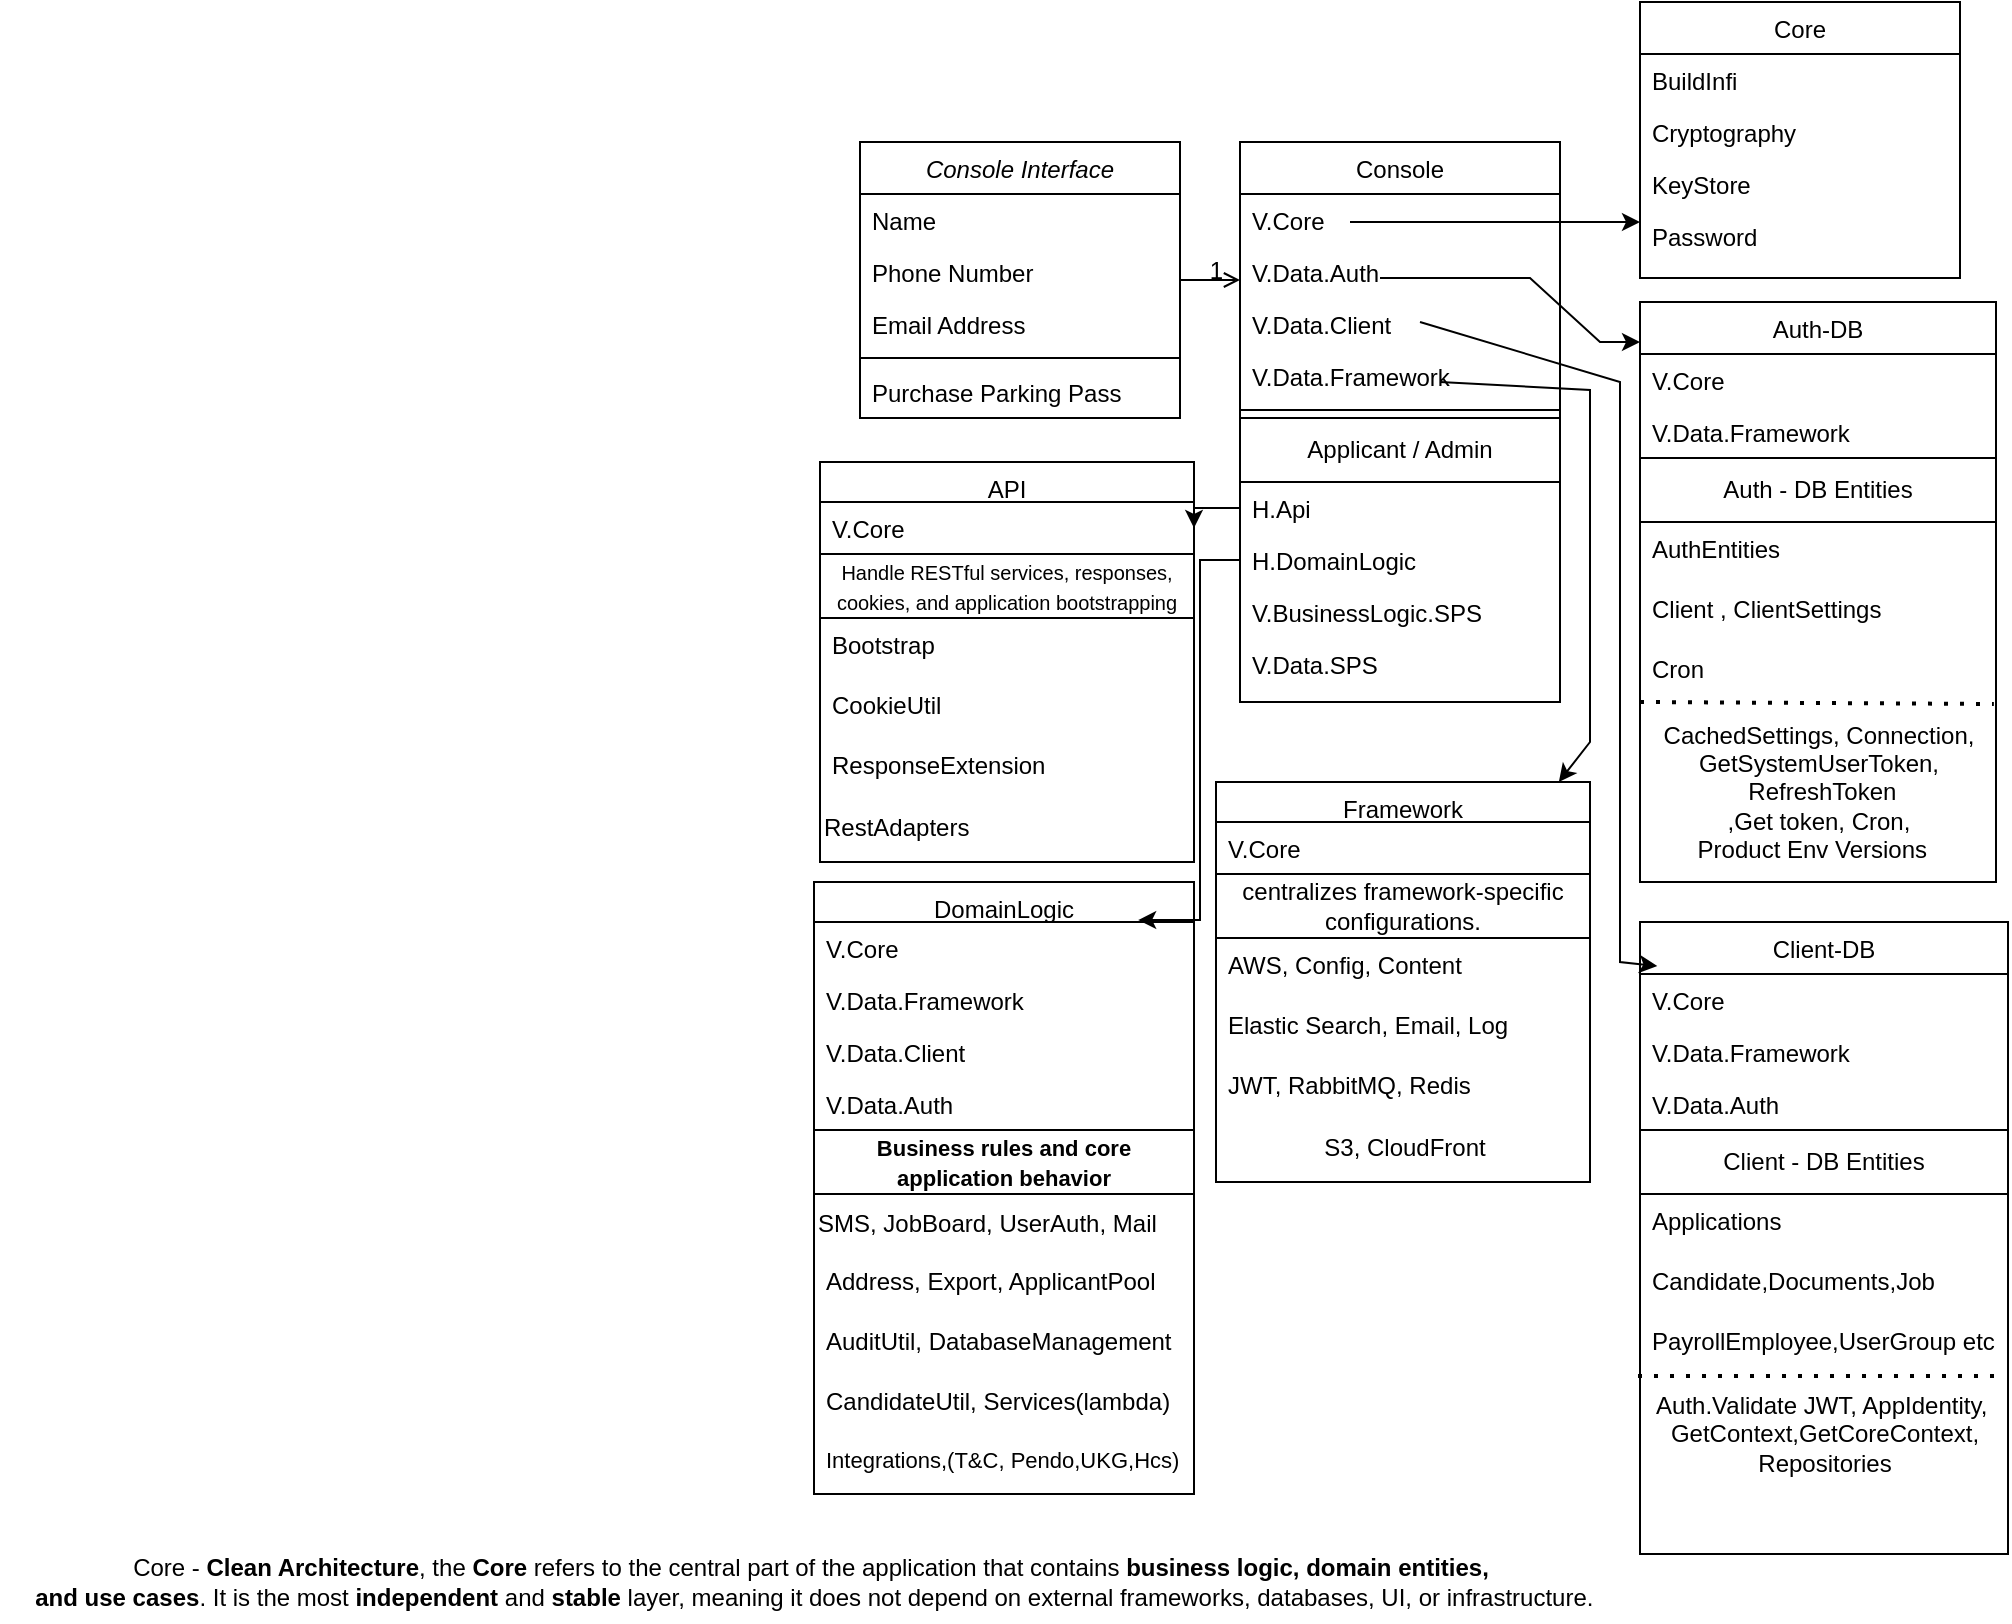 <mxfile version="26.0.10">
  <diagram id="C5RBs43oDa-KdzZeNtuy" name="Page-1">
    <mxGraphModel dx="1299" dy="805" grid="1" gridSize="10" guides="1" tooltips="1" connect="1" arrows="1" fold="1" page="1" pageScale="1" pageWidth="827" pageHeight="1169" math="0" shadow="0">
      <root>
        <mxCell id="WIyWlLk6GJQsqaUBKTNV-0" />
        <mxCell id="WIyWlLk6GJQsqaUBKTNV-1" parent="WIyWlLk6GJQsqaUBKTNV-0" />
        <mxCell id="zkfFHV4jXpPFQw0GAbJ--0" value="Console Interface" style="swimlane;fontStyle=2;align=center;verticalAlign=top;childLayout=stackLayout;horizontal=1;startSize=26;horizontalStack=0;resizeParent=1;resizeLast=0;collapsible=1;marginBottom=0;rounded=0;shadow=0;strokeWidth=1;" parent="WIyWlLk6GJQsqaUBKTNV-1" vertex="1">
          <mxGeometry x="220" y="120" width="160" height="138" as="geometry">
            <mxRectangle x="230" y="140" width="160" height="26" as="alternateBounds" />
          </mxGeometry>
        </mxCell>
        <mxCell id="zkfFHV4jXpPFQw0GAbJ--1" value="Name" style="text;align=left;verticalAlign=top;spacingLeft=4;spacingRight=4;overflow=hidden;rotatable=0;points=[[0,0.5],[1,0.5]];portConstraint=eastwest;" parent="zkfFHV4jXpPFQw0GAbJ--0" vertex="1">
          <mxGeometry y="26" width="160" height="26" as="geometry" />
        </mxCell>
        <mxCell id="zkfFHV4jXpPFQw0GAbJ--2" value="Phone Number" style="text;align=left;verticalAlign=top;spacingLeft=4;spacingRight=4;overflow=hidden;rotatable=0;points=[[0,0.5],[1,0.5]];portConstraint=eastwest;rounded=0;shadow=0;html=0;" parent="zkfFHV4jXpPFQw0GAbJ--0" vertex="1">
          <mxGeometry y="52" width="160" height="26" as="geometry" />
        </mxCell>
        <mxCell id="zkfFHV4jXpPFQw0GAbJ--3" value="Email Address" style="text;align=left;verticalAlign=top;spacingLeft=4;spacingRight=4;overflow=hidden;rotatable=0;points=[[0,0.5],[1,0.5]];portConstraint=eastwest;rounded=0;shadow=0;html=0;" parent="zkfFHV4jXpPFQw0GAbJ--0" vertex="1">
          <mxGeometry y="78" width="160" height="26" as="geometry" />
        </mxCell>
        <mxCell id="zkfFHV4jXpPFQw0GAbJ--4" value="" style="line;html=1;strokeWidth=1;align=left;verticalAlign=middle;spacingTop=-1;spacingLeft=3;spacingRight=3;rotatable=0;labelPosition=right;points=[];portConstraint=eastwest;" parent="zkfFHV4jXpPFQw0GAbJ--0" vertex="1">
          <mxGeometry y="104" width="160" height="8" as="geometry" />
        </mxCell>
        <mxCell id="zkfFHV4jXpPFQw0GAbJ--5" value="Purchase Parking Pass" style="text;align=left;verticalAlign=top;spacingLeft=4;spacingRight=4;overflow=hidden;rotatable=0;points=[[0,0.5],[1,0.5]];portConstraint=eastwest;" parent="zkfFHV4jXpPFQw0GAbJ--0" vertex="1">
          <mxGeometry y="112" width="160" height="26" as="geometry" />
        </mxCell>
        <mxCell id="zkfFHV4jXpPFQw0GAbJ--6" value="Core" style="swimlane;fontStyle=0;align=center;verticalAlign=top;childLayout=stackLayout;horizontal=1;startSize=26;horizontalStack=0;resizeParent=1;resizeLast=0;collapsible=1;marginBottom=0;rounded=0;shadow=0;strokeWidth=1;" parent="WIyWlLk6GJQsqaUBKTNV-1" vertex="1">
          <mxGeometry x="610" y="50" width="160" height="138" as="geometry">
            <mxRectangle x="130" y="380" width="160" height="26" as="alternateBounds" />
          </mxGeometry>
        </mxCell>
        <mxCell id="zkfFHV4jXpPFQw0GAbJ--7" value="BuildInfi" style="text;align=left;verticalAlign=top;spacingLeft=4;spacingRight=4;overflow=hidden;rotatable=0;points=[[0,0.5],[1,0.5]];portConstraint=eastwest;" parent="zkfFHV4jXpPFQw0GAbJ--6" vertex="1">
          <mxGeometry y="26" width="160" height="26" as="geometry" />
        </mxCell>
        <mxCell id="zkfFHV4jXpPFQw0GAbJ--8" value="Cryptography&#xa;" style="text;align=left;verticalAlign=top;spacingLeft=4;spacingRight=4;overflow=hidden;rotatable=0;points=[[0,0.5],[1,0.5]];portConstraint=eastwest;rounded=0;shadow=0;html=0;" parent="zkfFHV4jXpPFQw0GAbJ--6" vertex="1">
          <mxGeometry y="52" width="160" height="26" as="geometry" />
        </mxCell>
        <mxCell id="MpHF3CXx0KVB0-BQkt5Q-15" value="KeyStore" style="text;align=left;verticalAlign=top;spacingLeft=4;spacingRight=4;overflow=hidden;rotatable=0;points=[[0,0.5],[1,0.5]];portConstraint=eastwest;rounded=0;shadow=0;html=0;" parent="zkfFHV4jXpPFQw0GAbJ--6" vertex="1">
          <mxGeometry y="78" width="160" height="26" as="geometry" />
        </mxCell>
        <mxCell id="MpHF3CXx0KVB0-BQkt5Q-16" value="Password" style="text;align=left;verticalAlign=top;spacingLeft=4;spacingRight=4;overflow=hidden;rotatable=0;points=[[0,0.5],[1,0.5]];portConstraint=eastwest;rounded=0;shadow=0;html=0;" parent="zkfFHV4jXpPFQw0GAbJ--6" vertex="1">
          <mxGeometry y="104" width="160" height="26" as="geometry" />
        </mxCell>
        <mxCell id="MpHF3CXx0KVB0-BQkt5Q-31" value="" style="endArrow=classic;html=1;rounded=0;entryX=0;entryY=0.069;entryDx=0;entryDy=0;entryPerimeter=0;" parent="zkfFHV4jXpPFQw0GAbJ--6" target="MpHF3CXx0KVB0-BQkt5Q-19" edge="1">
          <mxGeometry width="50" height="50" relative="1" as="geometry">
            <mxPoint x="-130" y="138" as="sourcePoint" />
            <mxPoint x="15" y="138" as="targetPoint" />
            <Array as="points">
              <mxPoint x="-55" y="138" />
              <mxPoint x="-20" y="170" />
            </Array>
          </mxGeometry>
        </mxCell>
        <mxCell id="zkfFHV4jXpPFQw0GAbJ--17" value="Console" style="swimlane;fontStyle=0;align=center;verticalAlign=top;childLayout=stackLayout;horizontal=1;startSize=26;horizontalStack=0;resizeParent=1;resizeLast=0;collapsible=1;marginBottom=0;rounded=0;shadow=0;strokeWidth=1;" parent="WIyWlLk6GJQsqaUBKTNV-1" vertex="1">
          <mxGeometry x="410" y="120" width="160" height="280" as="geometry">
            <mxRectangle x="550" y="140" width="160" height="26" as="alternateBounds" />
          </mxGeometry>
        </mxCell>
        <mxCell id="MpHF3CXx0KVB0-BQkt5Q-17" value="" style="endArrow=classic;html=1;rounded=0;" parent="zkfFHV4jXpPFQw0GAbJ--17" edge="1">
          <mxGeometry width="50" height="50" relative="1" as="geometry">
            <mxPoint x="55" y="40" as="sourcePoint" />
            <mxPoint x="200" y="40" as="targetPoint" />
          </mxGeometry>
        </mxCell>
        <mxCell id="zkfFHV4jXpPFQw0GAbJ--18" value="V.Core" style="text;align=left;verticalAlign=top;spacingLeft=4;spacingRight=4;overflow=hidden;rotatable=0;points=[[0,0.5],[1,0.5]];portConstraint=eastwest;" parent="zkfFHV4jXpPFQw0GAbJ--17" vertex="1">
          <mxGeometry y="26" width="160" height="26" as="geometry" />
        </mxCell>
        <mxCell id="zkfFHV4jXpPFQw0GAbJ--19" value="V.Data.Auth" style="text;align=left;verticalAlign=top;spacingLeft=4;spacingRight=4;overflow=hidden;rotatable=0;points=[[0,0.5],[1,0.5]];portConstraint=eastwest;rounded=0;shadow=0;html=0;" parent="zkfFHV4jXpPFQw0GAbJ--17" vertex="1">
          <mxGeometry y="52" width="160" height="26" as="geometry" />
        </mxCell>
        <mxCell id="zkfFHV4jXpPFQw0GAbJ--20" value="V.Data.Client" style="text;align=left;verticalAlign=top;spacingLeft=4;spacingRight=4;overflow=hidden;rotatable=0;points=[[0,0.5],[1,0.5]];portConstraint=eastwest;rounded=0;shadow=0;html=0;" parent="zkfFHV4jXpPFQw0GAbJ--17" vertex="1">
          <mxGeometry y="78" width="160" height="26" as="geometry" />
        </mxCell>
        <mxCell id="zkfFHV4jXpPFQw0GAbJ--21" value="V.Data.Framework" style="text;align=left;verticalAlign=top;spacingLeft=4;spacingRight=4;overflow=hidden;rotatable=0;points=[[0,0.5],[1,0.5]];portConstraint=eastwest;rounded=0;shadow=0;html=0;" parent="zkfFHV4jXpPFQw0GAbJ--17" vertex="1">
          <mxGeometry y="104" width="160" height="26" as="geometry" />
        </mxCell>
        <mxCell id="G8dZxTRwJFfFwZ6E2qrU-12" value="" style="endArrow=classic;html=1;rounded=0;" edge="1" parent="zkfFHV4jXpPFQw0GAbJ--17" target="G8dZxTRwJFfFwZ6E2qrU-1">
          <mxGeometry width="50" height="50" relative="1" as="geometry">
            <mxPoint x="100" y="120" as="sourcePoint" />
            <mxPoint x="180" y="340" as="targetPoint" />
            <Array as="points">
              <mxPoint x="175" y="124" />
              <mxPoint x="175" y="300" />
            </Array>
          </mxGeometry>
        </mxCell>
        <mxCell id="zkfFHV4jXpPFQw0GAbJ--23" value="" style="line;html=1;strokeWidth=1;align=left;verticalAlign=middle;spacingTop=-1;spacingLeft=3;spacingRight=3;rotatable=0;labelPosition=right;points=[];portConstraint=eastwest;" parent="zkfFHV4jXpPFQw0GAbJ--17" vertex="1">
          <mxGeometry y="130" width="160" height="8" as="geometry" />
        </mxCell>
        <mxCell id="MpHF3CXx0KVB0-BQkt5Q-7" value="Applicant / Admin" style="rounded=0;whiteSpace=wrap;html=1;" parent="zkfFHV4jXpPFQw0GAbJ--17" vertex="1">
          <mxGeometry y="138" width="160" height="32" as="geometry" />
        </mxCell>
        <mxCell id="MpHF3CXx0KVB0-BQkt5Q-8" value="H.Api" style="text;align=left;verticalAlign=top;spacingLeft=4;spacingRight=4;overflow=hidden;rotatable=0;points=[[0,0.5],[1,0.5]];portConstraint=eastwest;rounded=0;shadow=0;html=0;" parent="zkfFHV4jXpPFQw0GAbJ--17" vertex="1">
          <mxGeometry y="170" width="160" height="26" as="geometry" />
        </mxCell>
        <mxCell id="MpHF3CXx0KVB0-BQkt5Q-9" value="H.DomainLogic" style="text;align=left;verticalAlign=top;spacingLeft=4;spacingRight=4;overflow=hidden;rotatable=0;points=[[0,0.5],[1,0.5]];portConstraint=eastwest;rounded=0;shadow=0;html=0;" parent="zkfFHV4jXpPFQw0GAbJ--17" vertex="1">
          <mxGeometry y="196" width="160" height="26" as="geometry" />
        </mxCell>
        <mxCell id="MpHF3CXx0KVB0-BQkt5Q-10" value="V.BusinessLogic.SPS" style="text;align=left;verticalAlign=top;spacingLeft=4;spacingRight=4;overflow=hidden;rotatable=0;points=[[0,0.5],[1,0.5]];portConstraint=eastwest;" parent="zkfFHV4jXpPFQw0GAbJ--17" vertex="1">
          <mxGeometry y="222" width="160" height="26" as="geometry" />
        </mxCell>
        <mxCell id="MpHF3CXx0KVB0-BQkt5Q-11" value="V.Data.SPS" style="text;align=left;verticalAlign=top;spacingLeft=4;spacingRight=4;overflow=hidden;rotatable=0;points=[[0,0.5],[1,0.5]];portConstraint=eastwest;" parent="zkfFHV4jXpPFQw0GAbJ--17" vertex="1">
          <mxGeometry y="248" width="160" height="26" as="geometry" />
        </mxCell>
        <mxCell id="zkfFHV4jXpPFQw0GAbJ--26" value="" style="endArrow=open;shadow=0;strokeWidth=1;rounded=0;curved=0;endFill=1;edgeStyle=elbowEdgeStyle;elbow=vertical;" parent="WIyWlLk6GJQsqaUBKTNV-1" source="zkfFHV4jXpPFQw0GAbJ--0" target="zkfFHV4jXpPFQw0GAbJ--17" edge="1">
          <mxGeometry x="0.5" y="41" relative="1" as="geometry">
            <mxPoint x="380" y="192" as="sourcePoint" />
            <mxPoint x="540" y="192" as="targetPoint" />
            <mxPoint x="-40" y="32" as="offset" />
          </mxGeometry>
        </mxCell>
        <mxCell id="zkfFHV4jXpPFQw0GAbJ--28" value="1" style="resizable=0;align=right;verticalAlign=bottom;labelBackgroundColor=none;fontSize=12;" parent="zkfFHV4jXpPFQw0GAbJ--26" connectable="0" vertex="1">
          <mxGeometry x="1" relative="1" as="geometry">
            <mxPoint x="-7" y="4" as="offset" />
          </mxGeometry>
        </mxCell>
        <mxCell id="MpHF3CXx0KVB0-BQkt5Q-14" value="Core -&amp;nbsp;&lt;strong&gt;Clean Architecture&lt;/strong&gt;, the &lt;strong&gt;Core&lt;/strong&gt; refers to the central part of the application that contains &lt;strong&gt;business logic, domain entities,&lt;/strong&gt;&lt;div&gt;&lt;strong&gt;&amp;nbsp;and use cases&lt;/strong&gt;. It is the most &lt;strong&gt;independent&lt;/strong&gt; and &lt;strong&gt;stable&lt;/strong&gt; layer, meaning it does not depend on external frameworks, databases, UI, or infrastructure.&lt;/div&gt;" style="text;html=1;align=center;verticalAlign=middle;resizable=0;points=[];autosize=1;strokeColor=none;fillColor=none;" parent="WIyWlLk6GJQsqaUBKTNV-1" vertex="1">
          <mxGeometry x="-210" y="820" width="810" height="40" as="geometry" />
        </mxCell>
        <mxCell id="MpHF3CXx0KVB0-BQkt5Q-19" value="Auth-DB" style="swimlane;fontStyle=0;align=center;verticalAlign=top;childLayout=stackLayout;horizontal=1;startSize=26;horizontalStack=0;resizeParent=1;resizeLast=0;collapsible=1;marginBottom=0;rounded=0;shadow=0;strokeWidth=1;" parent="WIyWlLk6GJQsqaUBKTNV-1" vertex="1">
          <mxGeometry x="610" y="200" width="178" height="290" as="geometry">
            <mxRectangle x="130" y="380" width="160" height="26" as="alternateBounds" />
          </mxGeometry>
        </mxCell>
        <mxCell id="MpHF3CXx0KVB0-BQkt5Q-20" value="V.Core" style="text;align=left;verticalAlign=top;spacingLeft=4;spacingRight=4;overflow=hidden;rotatable=0;points=[[0,0.5],[1,0.5]];portConstraint=eastwest;" parent="MpHF3CXx0KVB0-BQkt5Q-19" vertex="1">
          <mxGeometry y="26" width="178" height="26" as="geometry" />
        </mxCell>
        <mxCell id="MpHF3CXx0KVB0-BQkt5Q-21" value="V.Data.Framework" style="text;align=left;verticalAlign=top;spacingLeft=4;spacingRight=4;overflow=hidden;rotatable=0;points=[[0,0.5],[1,0.5]];portConstraint=eastwest;rounded=0;shadow=0;html=0;" parent="MpHF3CXx0KVB0-BQkt5Q-19" vertex="1">
          <mxGeometry y="52" width="178" height="26" as="geometry" />
        </mxCell>
        <mxCell id="MpHF3CXx0KVB0-BQkt5Q-24" value="&lt;span style=&quot;text-wrap-mode: nowrap;&quot;&gt;Auth - DB Entities&lt;/span&gt;" style="rounded=0;whiteSpace=wrap;html=1;" parent="MpHF3CXx0KVB0-BQkt5Q-19" vertex="1">
          <mxGeometry y="78" width="178" height="32" as="geometry" />
        </mxCell>
        <mxCell id="MpHF3CXx0KVB0-BQkt5Q-25" value="AuthEntities " style="text;align=left;verticalAlign=top;spacingLeft=4;spacingRight=4;overflow=hidden;rotatable=0;points=[[0,0.5],[1,0.5]];portConstraint=eastwest;rounded=0;shadow=0;html=0;" parent="MpHF3CXx0KVB0-BQkt5Q-19" vertex="1">
          <mxGeometry y="110" width="178" height="30" as="geometry" />
        </mxCell>
        <mxCell id="MpHF3CXx0KVB0-BQkt5Q-26" value="Client , ClientSettings" style="text;align=left;verticalAlign=top;spacingLeft=4;spacingRight=4;overflow=hidden;rotatable=0;points=[[0,0.5],[1,0.5]];portConstraint=eastwest;rounded=0;shadow=0;html=0;" parent="MpHF3CXx0KVB0-BQkt5Q-19" vertex="1">
          <mxGeometry y="140" width="178" height="30" as="geometry" />
        </mxCell>
        <mxCell id="MpHF3CXx0KVB0-BQkt5Q-27" value="Cron" style="text;align=left;verticalAlign=top;spacingLeft=4;spacingRight=4;overflow=hidden;rotatable=0;points=[[0,0.5],[1,0.5]];portConstraint=eastwest;rounded=0;shadow=0;html=0;" parent="MpHF3CXx0KVB0-BQkt5Q-19" vertex="1">
          <mxGeometry y="170" width="178" height="30" as="geometry" />
        </mxCell>
        <mxCell id="MpHF3CXx0KVB0-BQkt5Q-28" value="" style="endArrow=none;dashed=1;html=1;dashPattern=1 3;strokeWidth=2;rounded=0;entryX=0.994;entryY=1.033;entryDx=0;entryDy=0;entryPerimeter=0;" parent="MpHF3CXx0KVB0-BQkt5Q-19" target="MpHF3CXx0KVB0-BQkt5Q-27" edge="1">
          <mxGeometry width="50" height="50" relative="1" as="geometry">
            <mxPoint y="200" as="sourcePoint" />
            <mxPoint x="65.217" y="170" as="targetPoint" />
          </mxGeometry>
        </mxCell>
        <mxCell id="MpHF3CXx0KVB0-BQkt5Q-29" value="CachedSettings, Connection,&lt;div&gt;GetSystemUserToken,&lt;/div&gt;&lt;div&gt;&amp;nbsp;RefreshToken&lt;/div&gt;&lt;div&gt;,Get token, Cron,&lt;/div&gt;&lt;div&gt;Product Env Versions&amp;nbsp;&amp;nbsp;&lt;/div&gt;" style="text;html=1;align=center;verticalAlign=middle;resizable=0;points=[];autosize=1;strokeColor=none;fillColor=none;" parent="MpHF3CXx0KVB0-BQkt5Q-19" vertex="1">
          <mxGeometry y="200" width="178" height="90" as="geometry" />
        </mxCell>
        <mxCell id="MpHF3CXx0KVB0-BQkt5Q-41" value="Client-DB" style="swimlane;fontStyle=0;align=center;verticalAlign=top;childLayout=stackLayout;horizontal=1;startSize=26;horizontalStack=0;resizeParent=1;resizeLast=0;collapsible=1;marginBottom=0;rounded=0;shadow=0;strokeWidth=1;" parent="WIyWlLk6GJQsqaUBKTNV-1" vertex="1">
          <mxGeometry x="610" y="510" width="184" height="316" as="geometry">
            <mxRectangle x="130" y="380" width="160" height="26" as="alternateBounds" />
          </mxGeometry>
        </mxCell>
        <mxCell id="MpHF3CXx0KVB0-BQkt5Q-42" value="V.Core" style="text;align=left;verticalAlign=top;spacingLeft=4;spacingRight=4;overflow=hidden;rotatable=0;points=[[0,0.5],[1,0.5]];portConstraint=eastwest;" parent="MpHF3CXx0KVB0-BQkt5Q-41" vertex="1">
          <mxGeometry y="26" width="184" height="26" as="geometry" />
        </mxCell>
        <mxCell id="MpHF3CXx0KVB0-BQkt5Q-43" value="V.Data.Framework" style="text;align=left;verticalAlign=top;spacingLeft=4;spacingRight=4;overflow=hidden;rotatable=0;points=[[0,0.5],[1,0.5]];portConstraint=eastwest;rounded=0;shadow=0;html=0;" parent="MpHF3CXx0KVB0-BQkt5Q-41" vertex="1">
          <mxGeometry y="52" width="184" height="26" as="geometry" />
        </mxCell>
        <mxCell id="MpHF3CXx0KVB0-BQkt5Q-50" value="V.Data.Auth" style="text;align=left;verticalAlign=top;spacingLeft=4;spacingRight=4;overflow=hidden;rotatable=0;points=[[0,0.5],[1,0.5]];portConstraint=eastwest;rounded=0;shadow=0;html=0;" parent="MpHF3CXx0KVB0-BQkt5Q-41" vertex="1">
          <mxGeometry y="78" width="184" height="26" as="geometry" />
        </mxCell>
        <mxCell id="MpHF3CXx0KVB0-BQkt5Q-44" value="&lt;span style=&quot;text-wrap-mode: nowrap;&quot;&gt;Client - DB Entities&lt;/span&gt;" style="rounded=0;whiteSpace=wrap;html=1;" parent="MpHF3CXx0KVB0-BQkt5Q-41" vertex="1">
          <mxGeometry y="104" width="184" height="32" as="geometry" />
        </mxCell>
        <mxCell id="MpHF3CXx0KVB0-BQkt5Q-45" value="Applications" style="text;align=left;verticalAlign=top;spacingLeft=4;spacingRight=4;overflow=hidden;rotatable=0;points=[[0,0.5],[1,0.5]];portConstraint=eastwest;rounded=0;shadow=0;html=0;" parent="MpHF3CXx0KVB0-BQkt5Q-41" vertex="1">
          <mxGeometry y="136" width="184" height="30" as="geometry" />
        </mxCell>
        <mxCell id="MpHF3CXx0KVB0-BQkt5Q-46" value="Candidate,Documents,Job" style="text;align=left;verticalAlign=top;spacingLeft=4;spacingRight=4;overflow=hidden;rotatable=0;points=[[0,0.5],[1,0.5]];portConstraint=eastwest;rounded=0;shadow=0;html=0;" parent="MpHF3CXx0KVB0-BQkt5Q-41" vertex="1">
          <mxGeometry y="166" width="184" height="30" as="geometry" />
        </mxCell>
        <mxCell id="MpHF3CXx0KVB0-BQkt5Q-47" value="PayrollEmployee,UserGroup etc" style="text;align=left;verticalAlign=top;spacingLeft=4;spacingRight=4;overflow=hidden;rotatable=0;points=[[0,0.5],[1,0.5]];portConstraint=eastwest;rounded=0;shadow=0;html=0;" parent="MpHF3CXx0KVB0-BQkt5Q-41" vertex="1">
          <mxGeometry y="196" width="184" height="30" as="geometry" />
        </mxCell>
        <mxCell id="MpHF3CXx0KVB0-BQkt5Q-48" value="" style="endArrow=none;dashed=1;html=1;dashPattern=1 3;strokeWidth=2;rounded=0;entryX=0.994;entryY=1.033;entryDx=0;entryDy=0;entryPerimeter=0;" parent="MpHF3CXx0KVB0-BQkt5Q-41" target="MpHF3CXx0KVB0-BQkt5Q-47" edge="1">
          <mxGeometry width="50" height="50" relative="1" as="geometry">
            <mxPoint x="-1" y="227" as="sourcePoint" />
            <mxPoint x="65.217" y="170" as="targetPoint" />
          </mxGeometry>
        </mxCell>
        <mxCell id="MpHF3CXx0KVB0-BQkt5Q-49" value="Auth.Validate JWT, AppIdentity,&amp;nbsp;&lt;div&gt;GetContext,GetCoreContext,&lt;/div&gt;&lt;div&gt;Repositories&lt;/div&gt;" style="text;html=1;align=center;verticalAlign=middle;resizable=0;points=[];autosize=1;strokeColor=none;fillColor=none;" parent="MpHF3CXx0KVB0-BQkt5Q-41" vertex="1">
          <mxGeometry y="226" width="184" height="60" as="geometry" />
        </mxCell>
        <mxCell id="G8dZxTRwJFfFwZ6E2qrU-0" value="" style="endArrow=classic;html=1;rounded=0;entryX=0.047;entryY=-0.154;entryDx=0;entryDy=0;entryPerimeter=0;" edge="1" parent="WIyWlLk6GJQsqaUBKTNV-1" target="MpHF3CXx0KVB0-BQkt5Q-42">
          <mxGeometry width="50" height="50" relative="1" as="geometry">
            <mxPoint x="500" y="210" as="sourcePoint" />
            <mxPoint x="620" y="230" as="targetPoint" />
            <Array as="points">
              <mxPoint x="600" y="240" />
              <mxPoint x="600" y="340" />
              <mxPoint x="600" y="530" />
            </Array>
          </mxGeometry>
        </mxCell>
        <mxCell id="G8dZxTRwJFfFwZ6E2qrU-1" value="Framework" style="swimlane;fontStyle=0;align=center;verticalAlign=top;childLayout=stackLayout;horizontal=1;startSize=20;horizontalStack=0;resizeParent=1;resizeLast=0;collapsible=1;marginBottom=0;rounded=0;shadow=0;strokeWidth=1;" vertex="1" parent="WIyWlLk6GJQsqaUBKTNV-1">
          <mxGeometry x="398" y="440" width="187" height="200" as="geometry">
            <mxRectangle x="130" y="380" width="160" height="26" as="alternateBounds" />
          </mxGeometry>
        </mxCell>
        <mxCell id="G8dZxTRwJFfFwZ6E2qrU-2" value="V.Core" style="text;align=left;verticalAlign=top;spacingLeft=4;spacingRight=4;overflow=hidden;rotatable=0;points=[[0,0.5],[1,0.5]];portConstraint=eastwest;" vertex="1" parent="G8dZxTRwJFfFwZ6E2qrU-1">
          <mxGeometry y="20" width="187" height="26" as="geometry" />
        </mxCell>
        <mxCell id="G8dZxTRwJFfFwZ6E2qrU-5" value="&lt;span&gt;centralizes framework-specific configurations.&lt;/span&gt;" style="rounded=0;whiteSpace=wrap;html=1;fontStyle=0" vertex="1" parent="G8dZxTRwJFfFwZ6E2qrU-1">
          <mxGeometry y="46" width="187" height="32" as="geometry" />
        </mxCell>
        <mxCell id="G8dZxTRwJFfFwZ6E2qrU-6" value="AWS, Config, Content" style="text;align=left;verticalAlign=top;spacingLeft=4;spacingRight=4;overflow=hidden;rotatable=0;points=[[0,0.5],[1,0.5]];portConstraint=eastwest;rounded=0;shadow=0;html=0;" vertex="1" parent="G8dZxTRwJFfFwZ6E2qrU-1">
          <mxGeometry y="78" width="187" height="30" as="geometry" />
        </mxCell>
        <mxCell id="G8dZxTRwJFfFwZ6E2qrU-7" value="Elastic Search, Email, Log" style="text;align=left;verticalAlign=top;spacingLeft=4;spacingRight=4;overflow=hidden;rotatable=0;points=[[0,0.5],[1,0.5]];portConstraint=eastwest;rounded=0;shadow=0;html=0;" vertex="1" parent="G8dZxTRwJFfFwZ6E2qrU-1">
          <mxGeometry y="108" width="187" height="30" as="geometry" />
        </mxCell>
        <mxCell id="G8dZxTRwJFfFwZ6E2qrU-8" value="JWT, RabbitMQ, Redis" style="text;align=left;verticalAlign=top;spacingLeft=4;spacingRight=4;overflow=hidden;rotatable=0;points=[[0,0.5],[1,0.5]];portConstraint=eastwest;rounded=0;shadow=0;html=0;" vertex="1" parent="G8dZxTRwJFfFwZ6E2qrU-1">
          <mxGeometry y="138" width="187" height="30" as="geometry" />
        </mxCell>
        <mxCell id="G8dZxTRwJFfFwZ6E2qrU-10" value="S3, CloudFront" style="text;html=1;align=center;verticalAlign=middle;resizable=0;points=[];autosize=1;strokeColor=none;fillColor=none;rotation=0;" vertex="1" parent="G8dZxTRwJFfFwZ6E2qrU-1">
          <mxGeometry y="168" width="187" height="30" as="geometry" />
        </mxCell>
        <mxCell id="G8dZxTRwJFfFwZ6E2qrU-14" value="API" style="swimlane;fontStyle=0;align=center;verticalAlign=top;childLayout=stackLayout;horizontal=1;startSize=20;horizontalStack=0;resizeParent=1;resizeLast=0;collapsible=1;marginBottom=0;rounded=0;shadow=0;strokeWidth=1;" vertex="1" parent="WIyWlLk6GJQsqaUBKTNV-1">
          <mxGeometry x="200" y="280" width="187" height="200" as="geometry">
            <mxRectangle x="130" y="380" width="160" height="26" as="alternateBounds" />
          </mxGeometry>
        </mxCell>
        <mxCell id="G8dZxTRwJFfFwZ6E2qrU-15" value="V.Core" style="text;align=left;verticalAlign=top;spacingLeft=4;spacingRight=4;overflow=hidden;rotatable=0;points=[[0,0.5],[1,0.5]];portConstraint=eastwest;" vertex="1" parent="G8dZxTRwJFfFwZ6E2qrU-14">
          <mxGeometry y="20" width="187" height="26" as="geometry" />
        </mxCell>
        <mxCell id="G8dZxTRwJFfFwZ6E2qrU-16" value="&lt;font style=&quot;font-size: 10px;&quot;&gt;Handle RESTful services, responses, cookies, and application bootstrapping&lt;/font&gt;" style="rounded=0;whiteSpace=wrap;html=1;fontStyle=0" vertex="1" parent="G8dZxTRwJFfFwZ6E2qrU-14">
          <mxGeometry y="46" width="187" height="32" as="geometry" />
        </mxCell>
        <mxCell id="G8dZxTRwJFfFwZ6E2qrU-17" value="Bootstrap" style="text;align=left;verticalAlign=top;spacingLeft=4;spacingRight=4;overflow=hidden;rotatable=0;points=[[0,0.5],[1,0.5]];portConstraint=eastwest;rounded=0;shadow=0;html=0;" vertex="1" parent="G8dZxTRwJFfFwZ6E2qrU-14">
          <mxGeometry y="78" width="187" height="30" as="geometry" />
        </mxCell>
        <mxCell id="G8dZxTRwJFfFwZ6E2qrU-18" value="CookieUtil" style="text;align=left;verticalAlign=top;spacingLeft=4;spacingRight=4;overflow=hidden;rotatable=0;points=[[0,0.5],[1,0.5]];portConstraint=eastwest;rounded=0;shadow=0;html=0;" vertex="1" parent="G8dZxTRwJFfFwZ6E2qrU-14">
          <mxGeometry y="108" width="187" height="30" as="geometry" />
        </mxCell>
        <mxCell id="G8dZxTRwJFfFwZ6E2qrU-19" value="ResponseExtension" style="text;align=left;verticalAlign=top;spacingLeft=4;spacingRight=4;overflow=hidden;rotatable=0;points=[[0,0.5],[1,0.5]];portConstraint=eastwest;rounded=0;shadow=0;html=0;" vertex="1" parent="G8dZxTRwJFfFwZ6E2qrU-14">
          <mxGeometry y="138" width="187" height="30" as="geometry" />
        </mxCell>
        <mxCell id="G8dZxTRwJFfFwZ6E2qrU-20" value="RestAdapters" style="text;html=1;align=left;verticalAlign=middle;resizable=0;points=[];autosize=1;strokeColor=none;fillColor=none;rotation=0;" vertex="1" parent="G8dZxTRwJFfFwZ6E2qrU-14">
          <mxGeometry y="168" width="187" height="30" as="geometry" />
        </mxCell>
        <mxCell id="G8dZxTRwJFfFwZ6E2qrU-22" style="edgeStyle=orthogonalEdgeStyle;rounded=0;orthogonalLoop=1;jettySize=auto;html=1;exitX=0;exitY=0.5;exitDx=0;exitDy=0;entryX=1;entryY=0.5;entryDx=0;entryDy=0;" edge="1" parent="WIyWlLk6GJQsqaUBKTNV-1" source="MpHF3CXx0KVB0-BQkt5Q-8" target="G8dZxTRwJFfFwZ6E2qrU-15">
          <mxGeometry relative="1" as="geometry" />
        </mxCell>
        <mxCell id="G8dZxTRwJFfFwZ6E2qrU-23" value="DomainLogic" style="swimlane;fontStyle=0;align=center;verticalAlign=top;childLayout=stackLayout;horizontal=1;startSize=20;horizontalStack=0;resizeParent=1;resizeLast=0;collapsible=1;marginBottom=0;rounded=0;shadow=0;strokeWidth=1;" vertex="1" parent="WIyWlLk6GJQsqaUBKTNV-1">
          <mxGeometry x="197" y="490" width="190" height="306" as="geometry">
            <mxRectangle x="130" y="380" width="160" height="26" as="alternateBounds" />
          </mxGeometry>
        </mxCell>
        <mxCell id="G8dZxTRwJFfFwZ6E2qrU-35" value="V.Core" style="text;align=left;verticalAlign=top;spacingLeft=4;spacingRight=4;overflow=hidden;rotatable=0;points=[[0,0.5],[1,0.5]];portConstraint=eastwest;" vertex="1" parent="G8dZxTRwJFfFwZ6E2qrU-23">
          <mxGeometry y="20" width="190" height="26" as="geometry" />
        </mxCell>
        <mxCell id="G8dZxTRwJFfFwZ6E2qrU-38" value="V.Data.Framework" style="text;align=left;verticalAlign=top;spacingLeft=4;spacingRight=4;overflow=hidden;rotatable=0;points=[[0,0.5],[1,0.5]];portConstraint=eastwest;rounded=0;shadow=0;html=0;" vertex="1" parent="G8dZxTRwJFfFwZ6E2qrU-23">
          <mxGeometry y="46" width="190" height="26" as="geometry" />
        </mxCell>
        <mxCell id="G8dZxTRwJFfFwZ6E2qrU-37" value="V.Data.Client" style="text;align=left;verticalAlign=top;spacingLeft=4;spacingRight=4;overflow=hidden;rotatable=0;points=[[0,0.5],[1,0.5]];portConstraint=eastwest;rounded=0;shadow=0;html=0;" vertex="1" parent="G8dZxTRwJFfFwZ6E2qrU-23">
          <mxGeometry y="72" width="190" height="26" as="geometry" />
        </mxCell>
        <mxCell id="G8dZxTRwJFfFwZ6E2qrU-36" value="V.Data.Auth" style="text;align=left;verticalAlign=top;spacingLeft=4;spacingRight=4;overflow=hidden;rotatable=0;points=[[0,0.5],[1,0.5]];portConstraint=eastwest;rounded=0;shadow=0;html=0;" vertex="1" parent="G8dZxTRwJFfFwZ6E2qrU-23">
          <mxGeometry y="98" width="190" height="26" as="geometry" />
        </mxCell>
        <mxCell id="G8dZxTRwJFfFwZ6E2qrU-25" value="&lt;b&gt;&lt;font style=&quot;font-size: 11px;&quot;&gt;Business rules and core application behavior&lt;/font&gt;&lt;/b&gt;" style="rounded=0;whiteSpace=wrap;html=1;fontStyle=0" vertex="1" parent="G8dZxTRwJFfFwZ6E2qrU-23">
          <mxGeometry y="124" width="190" height="32" as="geometry" />
        </mxCell>
        <mxCell id="G8dZxTRwJFfFwZ6E2qrU-29" value="SMS, JobBoard, UserAuth, Mail" style="text;html=1;align=left;verticalAlign=middle;resizable=0;points=[];autosize=1;strokeColor=none;fillColor=none;rotation=0;" vertex="1" parent="G8dZxTRwJFfFwZ6E2qrU-23">
          <mxGeometry y="156" width="190" height="30" as="geometry" />
        </mxCell>
        <mxCell id="G8dZxTRwJFfFwZ6E2qrU-28" value="Address, Export, ApplicantPool" style="text;align=left;verticalAlign=top;spacingLeft=4;spacingRight=4;overflow=hidden;rotatable=0;points=[[0,0.5],[1,0.5]];portConstraint=eastwest;rounded=0;shadow=0;html=0;" vertex="1" parent="G8dZxTRwJFfFwZ6E2qrU-23">
          <mxGeometry y="186" width="190" height="30" as="geometry" />
        </mxCell>
        <mxCell id="G8dZxTRwJFfFwZ6E2qrU-27" value="AuditUtil, DatabaseManagement" style="text;align=left;verticalAlign=top;spacingLeft=4;spacingRight=4;overflow=hidden;rotatable=0;points=[[0,0.5],[1,0.5]];portConstraint=eastwest;rounded=0;shadow=0;html=0;" vertex="1" parent="G8dZxTRwJFfFwZ6E2qrU-23">
          <mxGeometry y="216" width="190" height="30" as="geometry" />
        </mxCell>
        <mxCell id="G8dZxTRwJFfFwZ6E2qrU-26" value="CandidateUtil, Services(lambda)" style="text;align=left;verticalAlign=top;spacingLeft=4;spacingRight=4;overflow=hidden;rotatable=0;points=[[0,0.5],[1,0.5]];portConstraint=eastwest;rounded=0;shadow=0;html=0;" vertex="1" parent="G8dZxTRwJFfFwZ6E2qrU-23">
          <mxGeometry y="246" width="190" height="30" as="geometry" />
        </mxCell>
        <mxCell id="G8dZxTRwJFfFwZ6E2qrU-39" value="Integrations,(T&amp;C, Pendo,UKG,Hcs)" style="text;align=left;verticalAlign=top;spacingLeft=4;spacingRight=4;overflow=hidden;rotatable=0;points=[[0,0.5],[1,0.5]];portConstraint=eastwest;rounded=0;shadow=0;html=0;fontSize=11;" vertex="1" parent="G8dZxTRwJFfFwZ6E2qrU-23">
          <mxGeometry y="276" width="190" height="30" as="geometry" />
        </mxCell>
        <mxCell id="G8dZxTRwJFfFwZ6E2qrU-40" style="edgeStyle=orthogonalEdgeStyle;rounded=0;orthogonalLoop=1;jettySize=auto;html=1;entryX=0.853;entryY=-0.038;entryDx=0;entryDy=0;entryPerimeter=0;" edge="1" parent="WIyWlLk6GJQsqaUBKTNV-1" source="MpHF3CXx0KVB0-BQkt5Q-9" target="G8dZxTRwJFfFwZ6E2qrU-35">
          <mxGeometry relative="1" as="geometry">
            <Array as="points">
              <mxPoint x="390" y="329" />
              <mxPoint x="390" y="509" />
            </Array>
          </mxGeometry>
        </mxCell>
      </root>
    </mxGraphModel>
  </diagram>
</mxfile>
